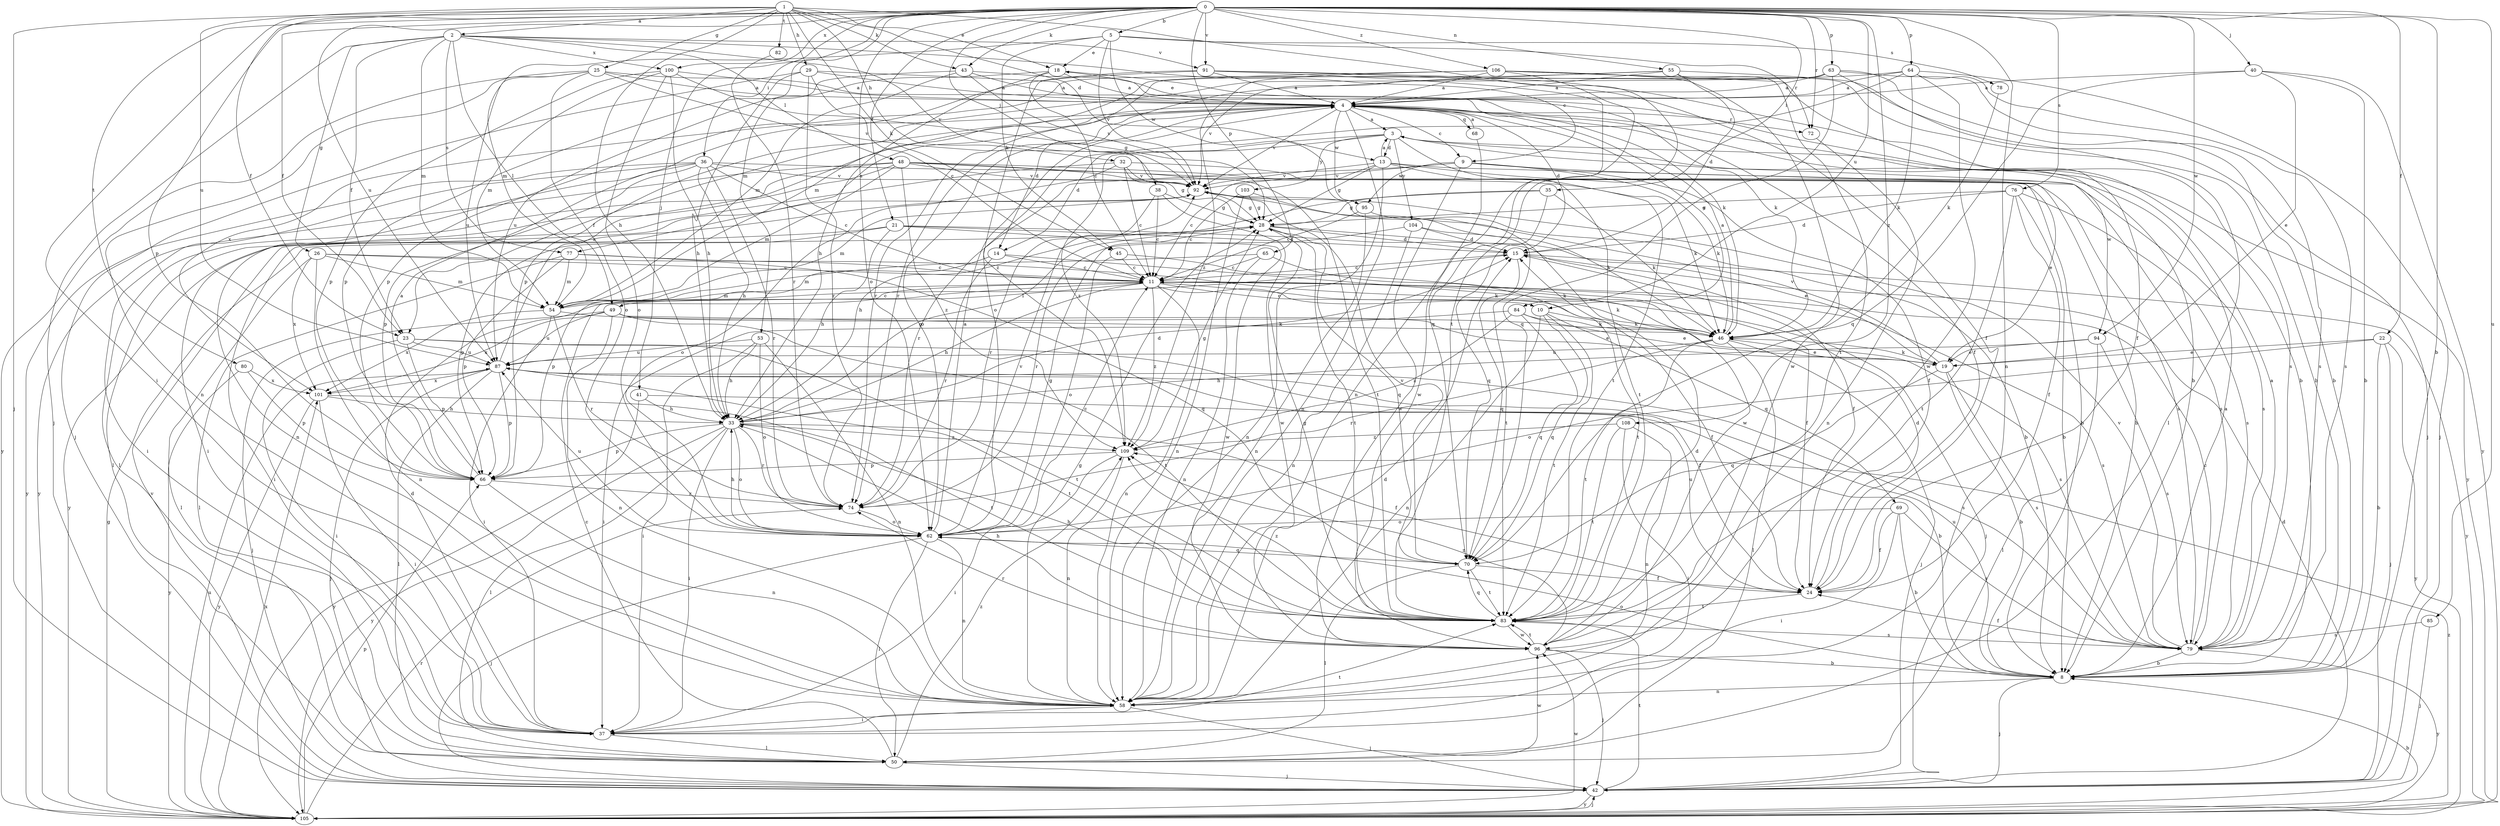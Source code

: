 strict digraph  {
0;
1;
2;
3;
4;
5;
8;
9;
10;
11;
13;
14;
15;
18;
19;
21;
22;
23;
24;
25;
26;
28;
29;
32;
33;
35;
36;
37;
38;
40;
41;
42;
43;
45;
46;
48;
49;
50;
53;
54;
55;
58;
62;
63;
64;
65;
66;
68;
69;
70;
72;
74;
76;
77;
78;
79;
80;
82;
83;
84;
85;
87;
91;
92;
94;
95;
96;
100;
101;
103;
104;
105;
106;
108;
109;
0 -> 5  [label=b];
0 -> 8  [label=b];
0 -> 21  [label=f];
0 -> 22  [label=f];
0 -> 23  [label=f];
0 -> 35  [label=i];
0 -> 36  [label=i];
0 -> 37  [label=i];
0 -> 38  [label=j];
0 -> 40  [label=j];
0 -> 41  [label=j];
0 -> 43  [label=k];
0 -> 53  [label=m];
0 -> 55  [label=n];
0 -> 58  [label=n];
0 -> 62  [label=o];
0 -> 63  [label=p];
0 -> 64  [label=p];
0 -> 65  [label=p];
0 -> 66  [label=p];
0 -> 72  [label=r];
0 -> 76  [label=s];
0 -> 80  [label=t];
0 -> 84  [label=u];
0 -> 85  [label=u];
0 -> 87  [label=u];
0 -> 91  [label=v];
0 -> 94  [label=w];
0 -> 100  [label=x];
0 -> 106  [label=z];
0 -> 108  [label=z];
1 -> 2  [label=a];
1 -> 13  [label=d];
1 -> 18  [label=e];
1 -> 23  [label=f];
1 -> 25  [label=g];
1 -> 29  [label=h];
1 -> 32  [label=h];
1 -> 33  [label=h];
1 -> 42  [label=j];
1 -> 43  [label=k];
1 -> 45  [label=k];
1 -> 82  [label=t];
1 -> 83  [label=t];
1 -> 87  [label=u];
2 -> 9  [label=c];
2 -> 23  [label=f];
2 -> 26  [label=g];
2 -> 42  [label=j];
2 -> 48  [label=l];
2 -> 49  [label=l];
2 -> 54  [label=m];
2 -> 77  [label=s];
2 -> 91  [label=v];
2 -> 92  [label=v];
2 -> 100  [label=x];
3 -> 13  [label=d];
3 -> 14  [label=d];
3 -> 83  [label=t];
3 -> 94  [label=w];
3 -> 103  [label=y];
3 -> 104  [label=y];
3 -> 105  [label=y];
3 -> 109  [label=z];
4 -> 3  [label=a];
4 -> 9  [label=c];
4 -> 10  [label=c];
4 -> 14  [label=d];
4 -> 15  [label=d];
4 -> 18  [label=e];
4 -> 23  [label=f];
4 -> 24  [label=f];
4 -> 58  [label=n];
4 -> 62  [label=o];
4 -> 68  [label=q];
4 -> 72  [label=r];
4 -> 77  [label=s];
4 -> 92  [label=v];
4 -> 95  [label=w];
5 -> 18  [label=e];
5 -> 45  [label=k];
5 -> 54  [label=m];
5 -> 72  [label=r];
5 -> 78  [label=s];
5 -> 92  [label=v];
5 -> 95  [label=w];
8 -> 3  [label=a];
8 -> 42  [label=j];
8 -> 58  [label=n];
8 -> 62  [label=o];
8 -> 87  [label=u];
9 -> 24  [label=f];
9 -> 46  [label=k];
9 -> 74  [label=r];
9 -> 79  [label=s];
9 -> 92  [label=v];
9 -> 95  [label=w];
9 -> 96  [label=w];
10 -> 46  [label=k];
10 -> 58  [label=n];
10 -> 69  [label=q];
10 -> 70  [label=q];
10 -> 83  [label=t];
11 -> 10  [label=c];
11 -> 24  [label=f];
11 -> 33  [label=h];
11 -> 42  [label=j];
11 -> 46  [label=k];
11 -> 49  [label=l];
11 -> 54  [label=m];
11 -> 58  [label=n];
11 -> 79  [label=s];
11 -> 109  [label=z];
13 -> 3  [label=a];
13 -> 8  [label=b];
13 -> 11  [label=c];
13 -> 28  [label=g];
13 -> 58  [label=n];
13 -> 79  [label=s];
13 -> 83  [label=t];
13 -> 92  [label=v];
14 -> 11  [label=c];
14 -> 46  [label=k];
14 -> 66  [label=p];
14 -> 74  [label=r];
15 -> 11  [label=c];
15 -> 70  [label=q];
15 -> 105  [label=y];
18 -> 4  [label=a];
18 -> 11  [label=c];
18 -> 33  [label=h];
18 -> 46  [label=k];
18 -> 87  [label=u];
19 -> 8  [label=b];
19 -> 46  [label=k];
19 -> 70  [label=q];
19 -> 79  [label=s];
19 -> 92  [label=v];
21 -> 15  [label=d];
21 -> 24  [label=f];
21 -> 33  [label=h];
21 -> 37  [label=i];
21 -> 66  [label=p];
21 -> 96  [label=w];
22 -> 8  [label=b];
22 -> 19  [label=e];
22 -> 42  [label=j];
22 -> 62  [label=o];
22 -> 105  [label=y];
23 -> 24  [label=f];
23 -> 37  [label=i];
23 -> 66  [label=p];
23 -> 83  [label=t];
23 -> 87  [label=u];
24 -> 15  [label=d];
24 -> 83  [label=t];
24 -> 87  [label=u];
25 -> 4  [label=a];
25 -> 46  [label=k];
25 -> 58  [label=n];
25 -> 62  [label=o];
25 -> 87  [label=u];
25 -> 92  [label=v];
25 -> 105  [label=y];
26 -> 11  [label=c];
26 -> 46  [label=k];
26 -> 50  [label=l];
26 -> 54  [label=m];
26 -> 58  [label=n];
26 -> 101  [label=x];
28 -> 15  [label=d];
28 -> 19  [label=e];
28 -> 70  [label=q];
28 -> 83  [label=t];
29 -> 4  [label=a];
29 -> 8  [label=b];
29 -> 11  [label=c];
29 -> 33  [label=h];
29 -> 42  [label=j];
29 -> 74  [label=r];
32 -> 11  [label=c];
32 -> 19  [label=e];
32 -> 28  [label=g];
32 -> 50  [label=l];
32 -> 62  [label=o];
32 -> 92  [label=v];
33 -> 15  [label=d];
33 -> 24  [label=f];
33 -> 28  [label=g];
33 -> 37  [label=i];
33 -> 50  [label=l];
33 -> 62  [label=o];
33 -> 66  [label=p];
33 -> 74  [label=r];
33 -> 105  [label=y];
33 -> 109  [label=z];
35 -> 28  [label=g];
35 -> 33  [label=h];
35 -> 46  [label=k];
35 -> 70  [label=q];
36 -> 8  [label=b];
36 -> 11  [label=c];
36 -> 33  [label=h];
36 -> 37  [label=i];
36 -> 58  [label=n];
36 -> 66  [label=p];
36 -> 74  [label=r];
36 -> 92  [label=v];
36 -> 105  [label=y];
37 -> 15  [label=d];
37 -> 50  [label=l];
37 -> 83  [label=t];
38 -> 11  [label=c];
38 -> 28  [label=g];
38 -> 74  [label=r];
38 -> 96  [label=w];
40 -> 4  [label=a];
40 -> 8  [label=b];
40 -> 19  [label=e];
40 -> 70  [label=q];
40 -> 105  [label=y];
41 -> 8  [label=b];
41 -> 33  [label=h];
41 -> 105  [label=y];
42 -> 15  [label=d];
42 -> 83  [label=t];
42 -> 92  [label=v];
42 -> 105  [label=y];
43 -> 4  [label=a];
43 -> 8  [label=b];
43 -> 54  [label=m];
43 -> 66  [label=p];
43 -> 92  [label=v];
45 -> 11  [label=c];
45 -> 24  [label=f];
45 -> 62  [label=o];
46 -> 4  [label=a];
46 -> 19  [label=e];
46 -> 42  [label=j];
46 -> 50  [label=l];
46 -> 74  [label=r];
46 -> 83  [label=t];
46 -> 87  [label=u];
48 -> 37  [label=i];
48 -> 46  [label=k];
48 -> 50  [label=l];
48 -> 54  [label=m];
48 -> 79  [label=s];
48 -> 83  [label=t];
48 -> 92  [label=v];
48 -> 105  [label=y];
48 -> 109  [label=z];
49 -> 19  [label=e];
49 -> 37  [label=i];
49 -> 42  [label=j];
49 -> 46  [label=k];
49 -> 58  [label=n];
49 -> 83  [label=t];
49 -> 101  [label=x];
50 -> 11  [label=c];
50 -> 42  [label=j];
50 -> 96  [label=w];
50 -> 109  [label=z];
53 -> 33  [label=h];
53 -> 37  [label=i];
53 -> 58  [label=n];
53 -> 62  [label=o];
53 -> 87  [label=u];
54 -> 11  [label=c];
54 -> 74  [label=r];
54 -> 79  [label=s];
54 -> 87  [label=u];
54 -> 101  [label=x];
55 -> 4  [label=a];
55 -> 15  [label=d];
55 -> 42  [label=j];
55 -> 74  [label=r];
55 -> 83  [label=t];
55 -> 92  [label=v];
58 -> 15  [label=d];
58 -> 28  [label=g];
58 -> 37  [label=i];
58 -> 42  [label=j];
62 -> 4  [label=a];
62 -> 11  [label=c];
62 -> 28  [label=g];
62 -> 33  [label=h];
62 -> 42  [label=j];
62 -> 50  [label=l];
62 -> 58  [label=n];
62 -> 70  [label=q];
62 -> 87  [label=u];
62 -> 92  [label=v];
63 -> 4  [label=a];
63 -> 8  [label=b];
63 -> 50  [label=l];
63 -> 66  [label=p];
63 -> 70  [label=q];
63 -> 79  [label=s];
63 -> 101  [label=x];
64 -> 4  [label=a];
64 -> 42  [label=j];
64 -> 46  [label=k];
64 -> 62  [label=o];
64 -> 74  [label=r];
64 -> 79  [label=s];
64 -> 96  [label=w];
65 -> 11  [label=c];
65 -> 54  [label=m];
65 -> 58  [label=n];
65 -> 83  [label=t];
66 -> 4  [label=a];
66 -> 58  [label=n];
66 -> 74  [label=r];
68 -> 4  [label=a];
68 -> 96  [label=w];
69 -> 8  [label=b];
69 -> 24  [label=f];
69 -> 37  [label=i];
69 -> 62  [label=o];
69 -> 79  [label=s];
70 -> 24  [label=f];
70 -> 50  [label=l];
70 -> 83  [label=t];
70 -> 92  [label=v];
72 -> 58  [label=n];
74 -> 62  [label=o];
76 -> 8  [label=b];
76 -> 15  [label=d];
76 -> 24  [label=f];
76 -> 28  [label=g];
76 -> 79  [label=s];
76 -> 83  [label=t];
77 -> 11  [label=c];
77 -> 50  [label=l];
77 -> 54  [label=m];
77 -> 66  [label=p];
77 -> 70  [label=q];
78 -> 46  [label=k];
79 -> 4  [label=a];
79 -> 8  [label=b];
79 -> 11  [label=c];
79 -> 24  [label=f];
79 -> 92  [label=v];
79 -> 105  [label=y];
80 -> 66  [label=p];
80 -> 101  [label=x];
80 -> 105  [label=y];
82 -> 74  [label=r];
83 -> 28  [label=g];
83 -> 33  [label=h];
83 -> 70  [label=q];
83 -> 79  [label=s];
83 -> 96  [label=w];
83 -> 109  [label=z];
84 -> 19  [label=e];
84 -> 37  [label=i];
84 -> 46  [label=k];
84 -> 70  [label=q];
84 -> 109  [label=z];
85 -> 42  [label=j];
85 -> 79  [label=s];
87 -> 4  [label=a];
87 -> 42  [label=j];
87 -> 50  [label=l];
87 -> 66  [label=p];
87 -> 79  [label=s];
87 -> 83  [label=t];
87 -> 101  [label=x];
91 -> 4  [label=a];
91 -> 24  [label=f];
91 -> 66  [label=p];
91 -> 70  [label=q];
91 -> 79  [label=s];
91 -> 109  [label=z];
92 -> 28  [label=g];
92 -> 46  [label=k];
92 -> 54  [label=m];
92 -> 105  [label=y];
94 -> 19  [label=e];
94 -> 33  [label=h];
94 -> 50  [label=l];
94 -> 79  [label=s];
95 -> 8  [label=b];
95 -> 11  [label=c];
95 -> 58  [label=n];
96 -> 8  [label=b];
96 -> 15  [label=d];
96 -> 33  [label=h];
96 -> 42  [label=j];
96 -> 74  [label=r];
96 -> 83  [label=t];
96 -> 109  [label=z];
100 -> 4  [label=a];
100 -> 28  [label=g];
100 -> 33  [label=h];
100 -> 54  [label=m];
100 -> 62  [label=o];
100 -> 66  [label=p];
101 -> 33  [label=h];
101 -> 37  [label=i];
101 -> 83  [label=t];
101 -> 105  [label=y];
103 -> 11  [label=c];
103 -> 28  [label=g];
103 -> 58  [label=n];
103 -> 96  [label=w];
104 -> 15  [label=d];
104 -> 58  [label=n];
104 -> 74  [label=r];
104 -> 83  [label=t];
105 -> 8  [label=b];
105 -> 28  [label=g];
105 -> 42  [label=j];
105 -> 66  [label=p];
105 -> 74  [label=r];
105 -> 87  [label=u];
105 -> 96  [label=w];
105 -> 101  [label=x];
105 -> 109  [label=z];
106 -> 4  [label=a];
106 -> 8  [label=b];
106 -> 24  [label=f];
106 -> 54  [label=m];
106 -> 58  [label=n];
106 -> 96  [label=w];
106 -> 109  [label=z];
108 -> 37  [label=i];
108 -> 58  [label=n];
108 -> 83  [label=t];
108 -> 109  [label=z];
109 -> 28  [label=g];
109 -> 37  [label=i];
109 -> 58  [label=n];
109 -> 66  [label=p];
}
